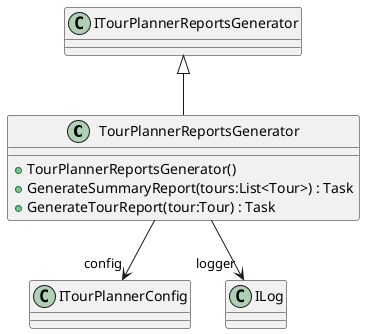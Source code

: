 @startuml
class TourPlannerReportsGenerator {
    + TourPlannerReportsGenerator()
    + GenerateSummaryReport(tours:List<Tour>) : Task
    + GenerateTourReport(tour:Tour) : Task
}
ITourPlannerReportsGenerator <|-- TourPlannerReportsGenerator
TourPlannerReportsGenerator --> "config" ITourPlannerConfig
TourPlannerReportsGenerator --> "logger" ILog
@enduml
